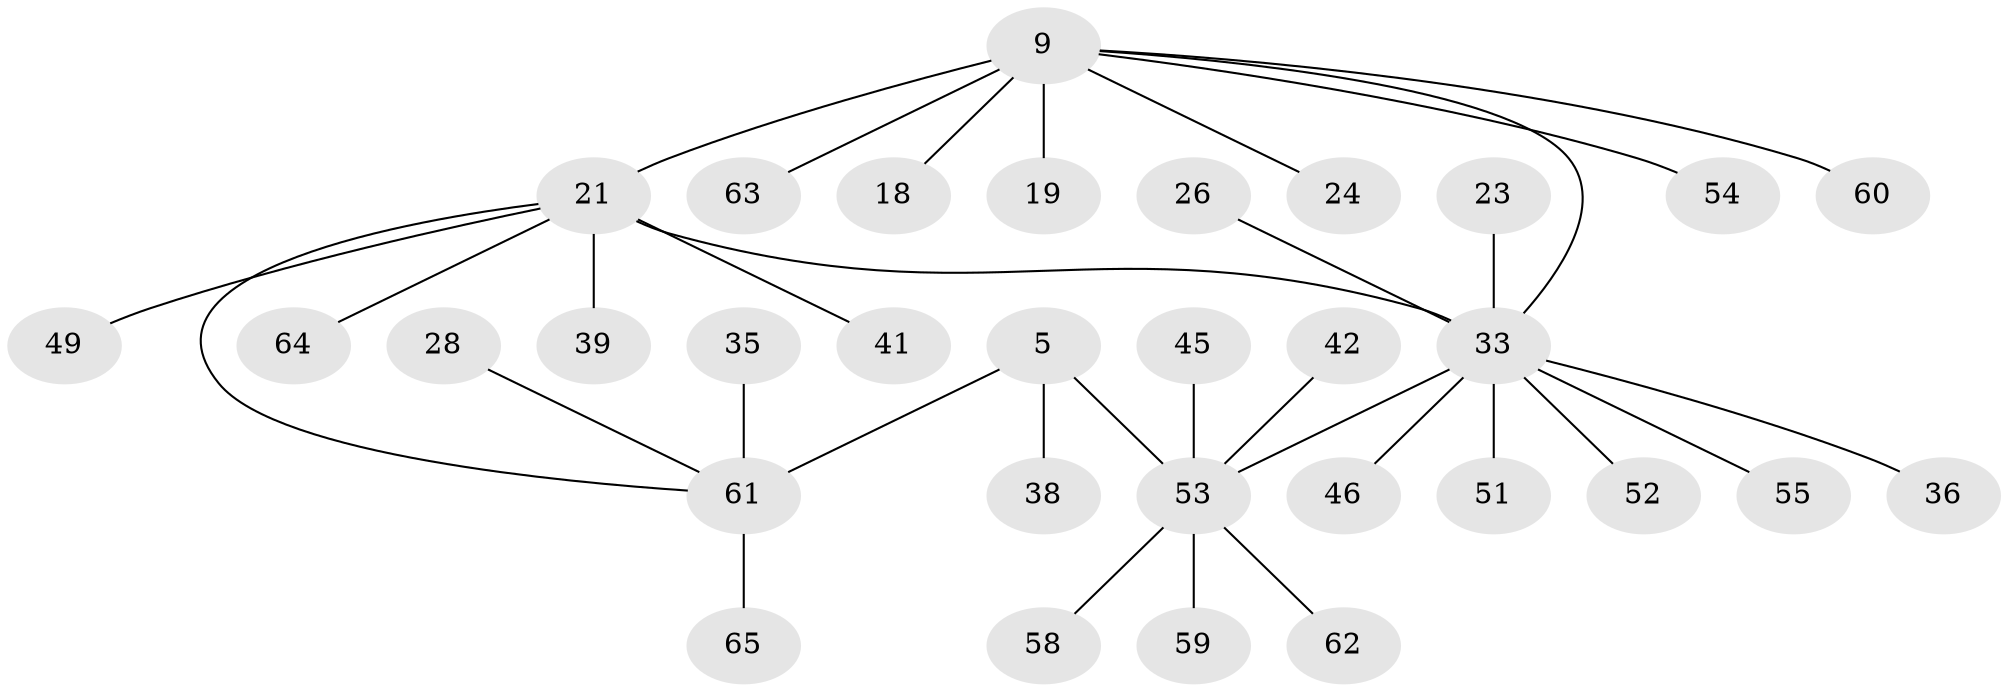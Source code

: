 // original degree distribution, {8: 0.015384615384615385, 5: 0.03076923076923077, 2: 0.2, 15: 0.015384615384615385, 3: 0.06153846153846154, 6: 0.03076923076923077, 9: 0.015384615384615385, 1: 0.5846153846153846, 4: 0.046153846153846156}
// Generated by graph-tools (version 1.1) at 2025/48/03/09/25 04:48:08]
// undirected, 32 vertices, 33 edges
graph export_dot {
graph [start="1"]
  node [color=gray90,style=filled];
  5 [super="+3"];
  9;
  18;
  19;
  21 [super="+7"];
  23;
  24;
  26;
  28;
  33 [super="+32+4+16+17+20+29"];
  35;
  36 [super="+30"];
  38 [super="+14"];
  39;
  41 [super="+37"];
  42;
  45;
  46 [super="+25"];
  49;
  51;
  52 [super="+34"];
  53 [super="+1"];
  54;
  55 [super="+31"];
  58;
  59;
  60;
  61 [super="+15+43+50"];
  62 [super="+57"];
  63 [super="+56"];
  64 [super="+40"];
  65;
  5 -- 53 [weight=2];
  5 -- 38;
  5 -- 61 [weight=2];
  9 -- 18;
  9 -- 19;
  9 -- 21 [weight=2];
  9 -- 24;
  9 -- 54;
  9 -- 60;
  9 -- 63;
  9 -- 33;
  21 -- 49;
  21 -- 39;
  21 -- 61;
  21 -- 41;
  21 -- 64;
  21 -- 33;
  23 -- 33;
  26 -- 33;
  28 -- 61;
  33 -- 36;
  33 -- 46;
  33 -- 51;
  33 -- 53 [weight=2];
  33 -- 55;
  33 -- 52;
  35 -- 61;
  42 -- 53;
  45 -- 53;
  53 -- 59;
  53 -- 58;
  53 -- 62;
  61 -- 65;
}
